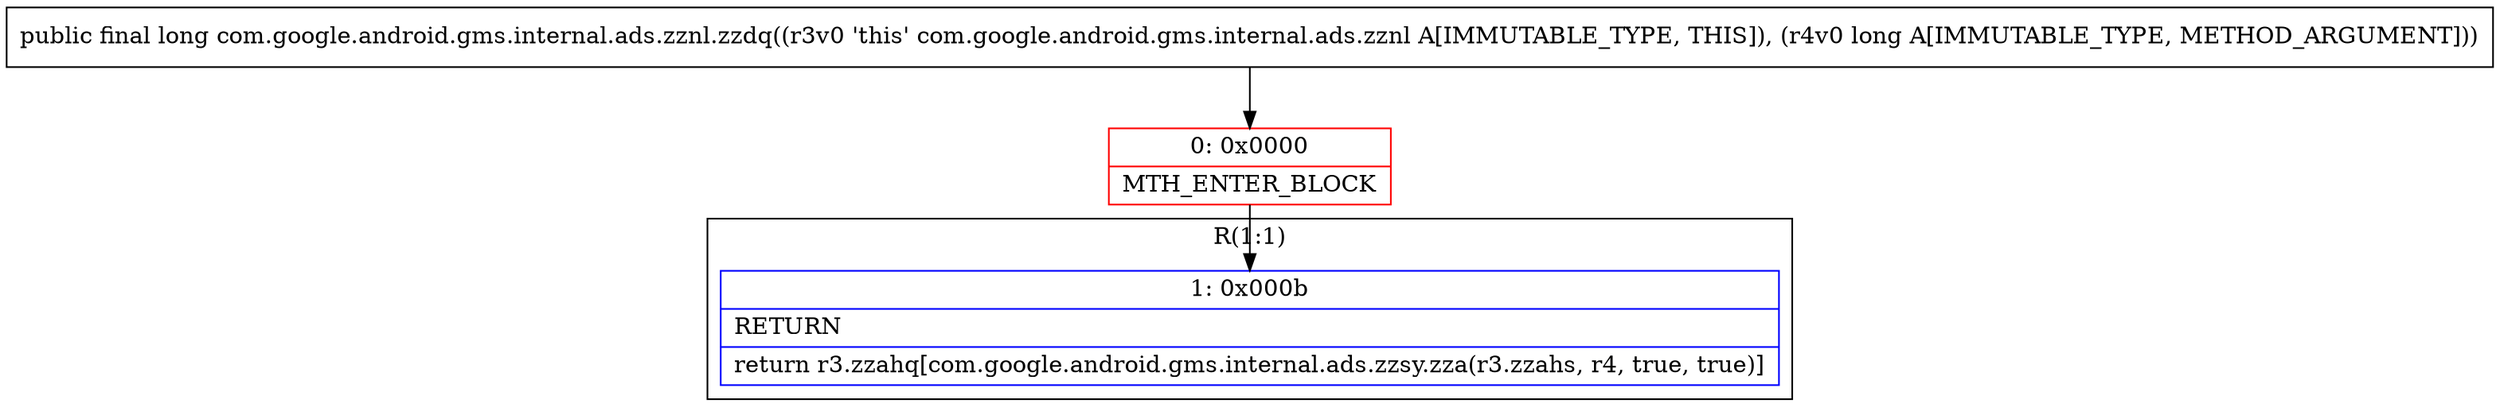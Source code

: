 digraph "CFG forcom.google.android.gms.internal.ads.zznl.zzdq(J)J" {
subgraph cluster_Region_440661730 {
label = "R(1:1)";
node [shape=record,color=blue];
Node_1 [shape=record,label="{1\:\ 0x000b|RETURN\l|return r3.zzahq[com.google.android.gms.internal.ads.zzsy.zza(r3.zzahs, r4, true, true)]\l}"];
}
Node_0 [shape=record,color=red,label="{0\:\ 0x0000|MTH_ENTER_BLOCK\l}"];
MethodNode[shape=record,label="{public final long com.google.android.gms.internal.ads.zznl.zzdq((r3v0 'this' com.google.android.gms.internal.ads.zznl A[IMMUTABLE_TYPE, THIS]), (r4v0 long A[IMMUTABLE_TYPE, METHOD_ARGUMENT])) }"];
MethodNode -> Node_0;
Node_0 -> Node_1;
}

